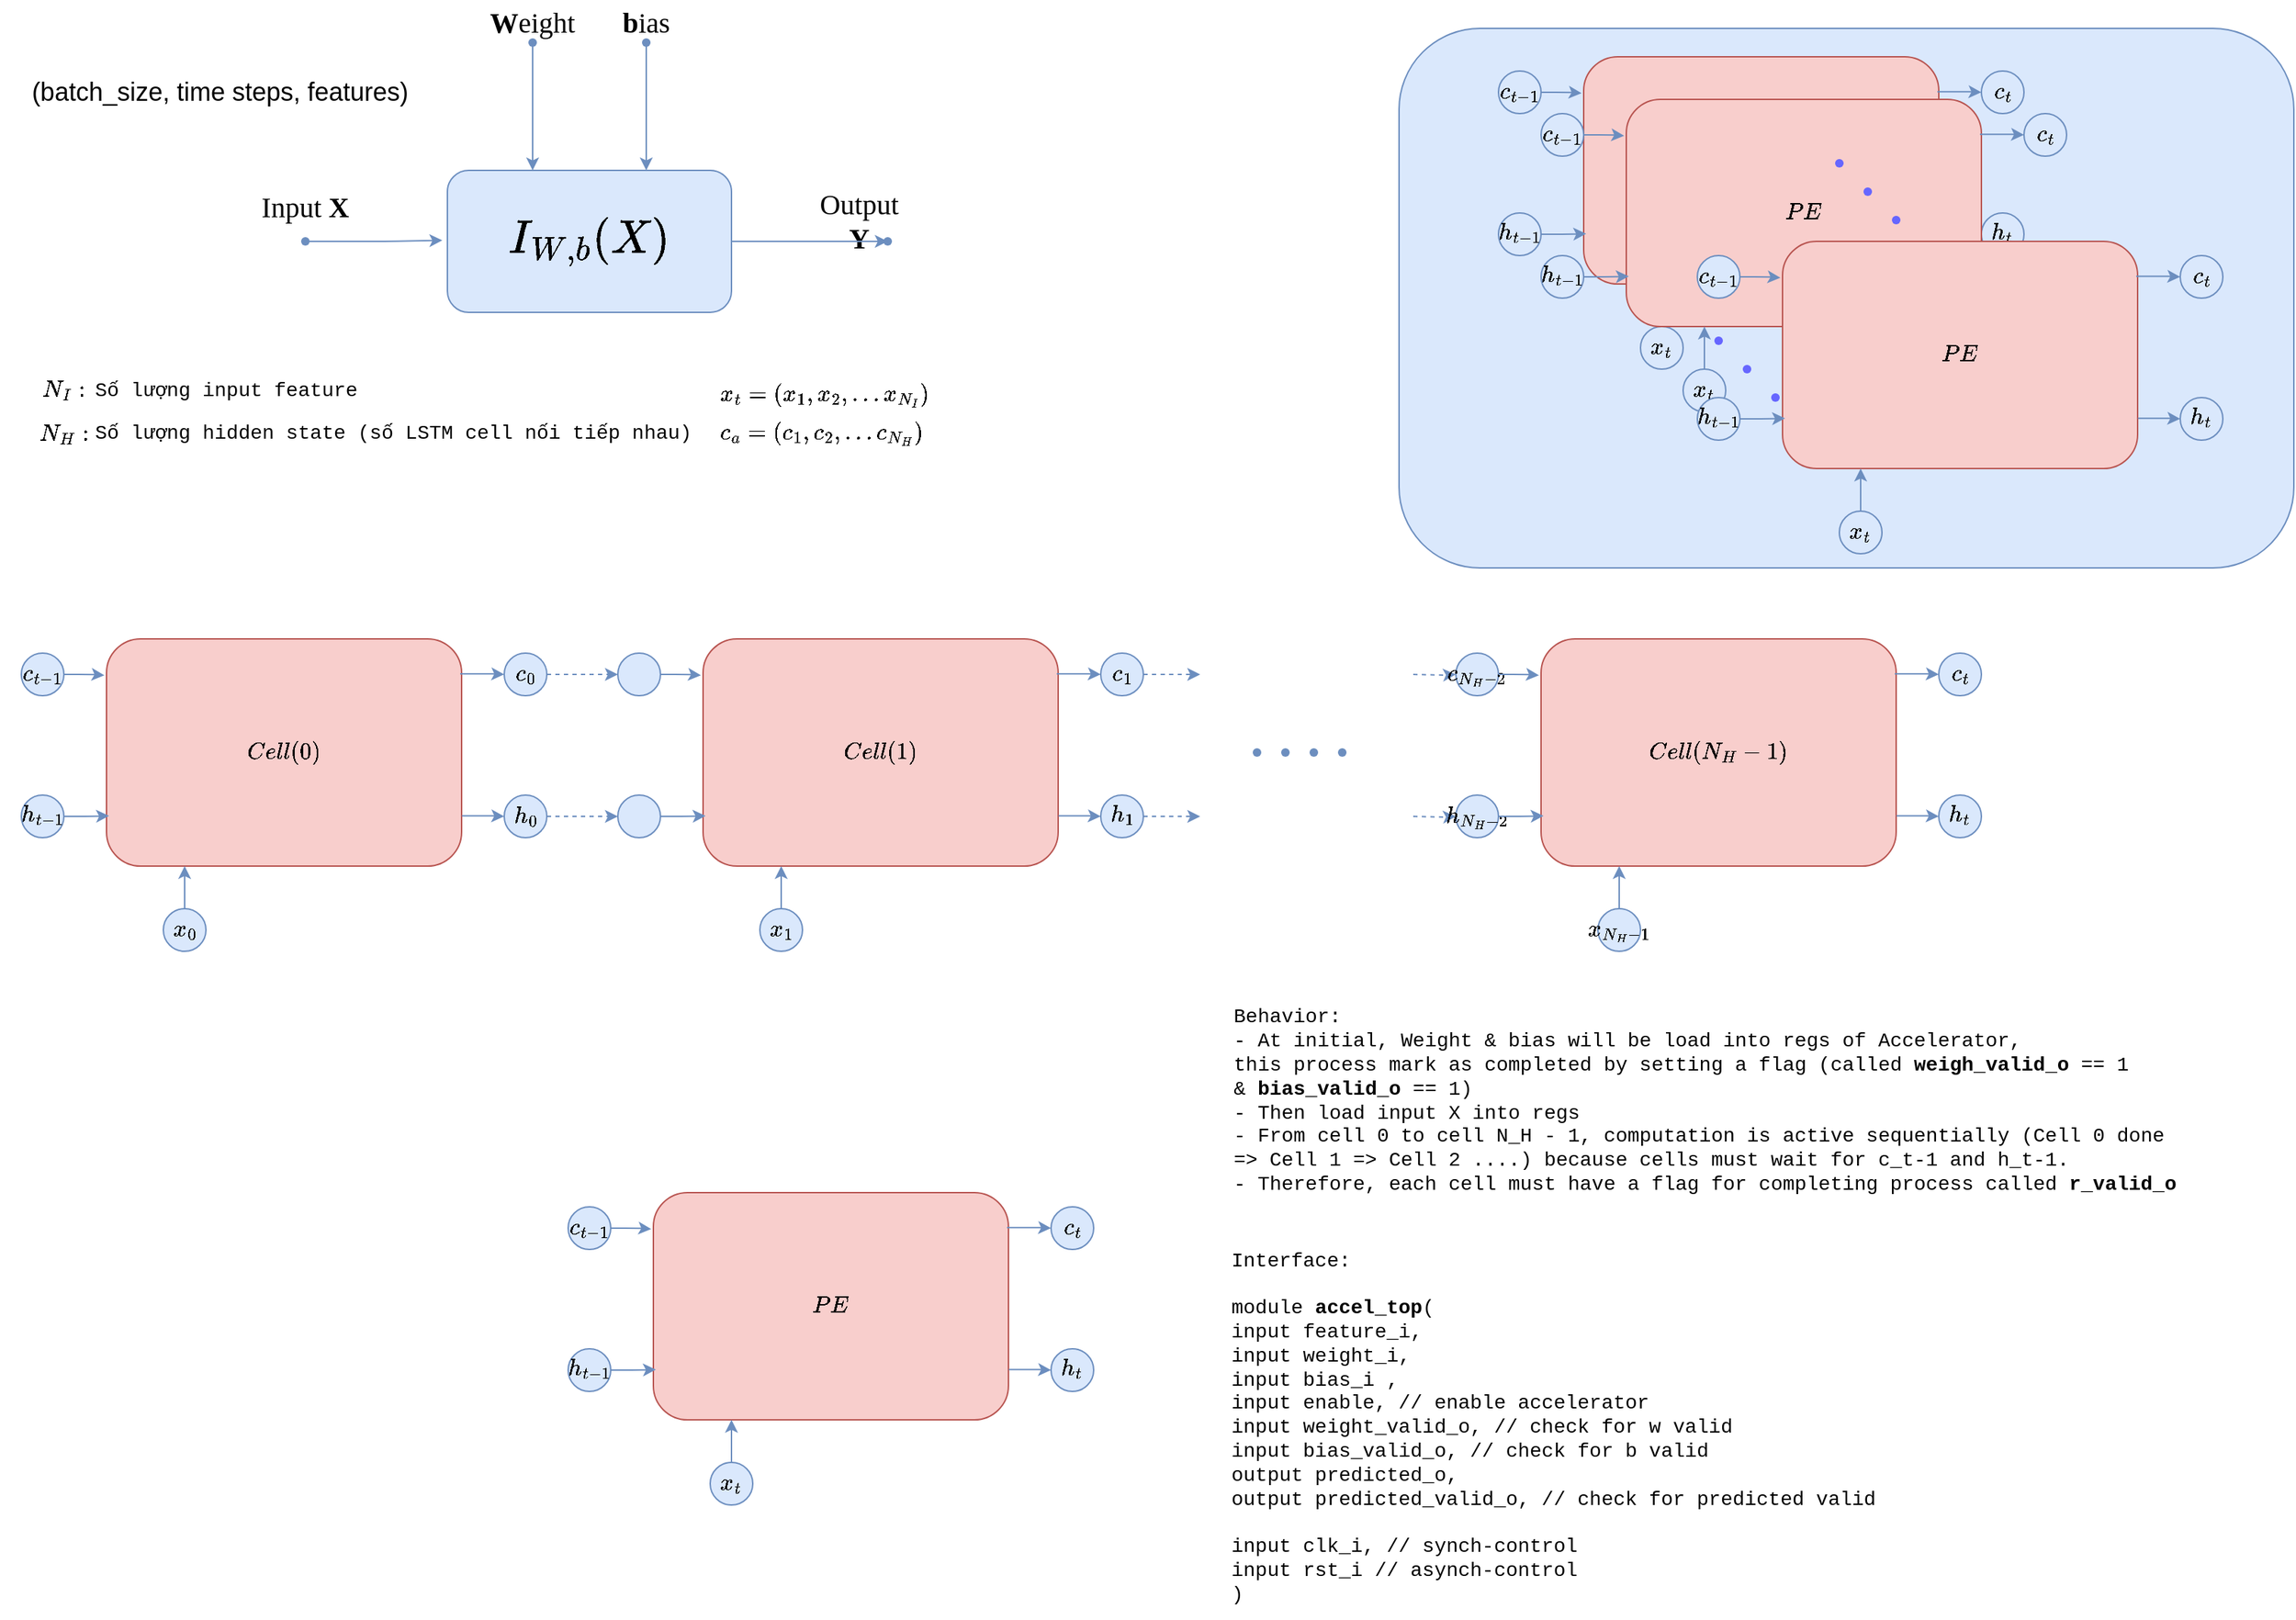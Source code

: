 <mxfile version="23.1.2" type="github" pages="3">
  <diagram name="LSTM Scheme" id="HfgT4DtBJL-C-6Ssslgw">
    <mxGraphModel dx="1123" dy="721" grid="1" gridSize="10" guides="1" tooltips="1" connect="1" arrows="1" fold="1" page="1" pageScale="1" pageWidth="850" pageHeight="1100" math="1" shadow="0">
      <root>
        <mxCell id="0" />
        <mxCell id="1" parent="0" />
        <mxCell id="TZgyRfpm8LNMWXpOPXKY-40" value="" style="shape=waypoint;sketch=0;size=6;pointerEvents=1;points=[];fillColor=default;resizable=0;rotatable=0;perimeter=centerPerimeter;snapToPoint=1;strokeColor=#6666FF;strokeWidth=1;fontFamily=Courier New;fontSize=14;" parent="1" vertex="1">
          <mxGeometry x="1285" y="470" width="20" height="20" as="geometry" />
        </mxCell>
        <mxCell id="TZgyRfpm8LNMWXpOPXKY-44" value="" style="shape=waypoint;sketch=0;size=6;pointerEvents=1;points=[];fillColor=none;resizable=0;rotatable=0;perimeter=centerPerimeter;snapToPoint=1;strokeColor=#6666FF;strokeWidth=1;fontFamily=Courier New;fontSize=14;" parent="1" vertex="1">
          <mxGeometry x="1370" y="345" width="20" height="20" as="geometry" />
        </mxCell>
        <mxCell id="HUcrMiIF10ri2F4gbjYZ-1" value="&lt;span style=&quot;font-size: 20px;&quot;&gt;Input&lt;b&gt; X&lt;/b&gt;&lt;/span&gt;" style="text;html=1;align=center;verticalAlign=middle;whiteSpace=wrap;rounded=0;fontFamily=Lucida Console;fontSize=14;" parent="1" vertex="1">
          <mxGeometry x="160" y="310" width="160" height="30" as="geometry" />
        </mxCell>
        <mxCell id="HUcrMiIF10ri2F4gbjYZ-3" value="&lt;font style=&quot;font-size: 20px;&quot;&gt;&lt;b&gt;W&lt;/b&gt;eight&lt;/font&gt;" style="text;html=1;align=center;verticalAlign=middle;whiteSpace=wrap;rounded=0;fontFamily=Lucida Console;fontSize=14;" parent="1" vertex="1">
          <mxGeometry x="370" y="180" width="60" height="30" as="geometry" />
        </mxCell>
        <mxCell id="HUcrMiIF10ri2F4gbjYZ-5" value="&lt;font style=&quot;font-size: 20px;&quot;&gt;&lt;b&gt;b&lt;/b&gt;ias&lt;/font&gt;" style="text;html=1;align=center;verticalAlign=middle;whiteSpace=wrap;rounded=0;fontFamily=Lucida Console;fontSize=14;" parent="1" vertex="1">
          <mxGeometry x="450" y="180" width="60" height="30" as="geometry" />
        </mxCell>
        <mxCell id="HUcrMiIF10ri2F4gbjYZ-7" value="&lt;span style=&quot;font-size: 20px;&quot;&gt;Output&lt;b&gt; Y&lt;/b&gt;&lt;/span&gt;" style="text;html=1;align=center;verticalAlign=middle;whiteSpace=wrap;rounded=0;fontFamily=Lucida Console;fontSize=14;" parent="1" vertex="1">
          <mxGeometry x="600" y="320" width="60" height="30" as="geometry" />
        </mxCell>
        <mxCell id="HUcrMiIF10ri2F4gbjYZ-19" value="&lt;div&gt;&lt;font style=&quot;font-size: 28px;&quot;&gt;$$I_{W, b}(X)$$&lt;/font&gt;&lt;/div&gt;" style="rounded=1;whiteSpace=wrap;html=1;strokeColor=#6c8ebf;strokeWidth=1;fontFamily=Courier New;fontSize=14;fillColor=#dae8fc;" parent="1" vertex="1">
          <mxGeometry x="340" y="300" width="200" height="100" as="geometry" />
        </mxCell>
        <mxCell id="HUcrMiIF10ri2F4gbjYZ-21" value="" style="shape=waypoint;sketch=0;size=6;pointerEvents=1;points=[];fillColor=none;resizable=0;rotatable=0;perimeter=centerPerimeter;snapToPoint=1;strokeColor=#6c8ebf;strokeWidth=1;fontFamily=Courier New;fontSize=14;" parent="1" vertex="1">
          <mxGeometry x="230" y="340" width="20" height="20" as="geometry" />
        </mxCell>
        <mxCell id="HUcrMiIF10ri2F4gbjYZ-23" style="edgeStyle=orthogonalEdgeStyle;rounded=1;orthogonalLoop=1;jettySize=auto;html=1;entryX=-0.018;entryY=0.493;entryDx=0;entryDy=0;entryPerimeter=0;strokeColor=#6c8ebf;fontFamily=Courier New;fillColor=#dae8fc;" parent="1" source="HUcrMiIF10ri2F4gbjYZ-21" target="HUcrMiIF10ri2F4gbjYZ-19" edge="1">
          <mxGeometry relative="1" as="geometry" />
        </mxCell>
        <mxCell id="HUcrMiIF10ri2F4gbjYZ-24" value="" style="shape=waypoint;sketch=0;size=6;pointerEvents=1;points=[];fillColor=none;resizable=0;rotatable=0;perimeter=centerPerimeter;snapToPoint=1;strokeColor=#6c8ebf;strokeWidth=1;fontFamily=Courier New;fontSize=14;" parent="1" vertex="1">
          <mxGeometry x="640" y="340" width="20" height="20" as="geometry" />
        </mxCell>
        <mxCell id="HUcrMiIF10ri2F4gbjYZ-25" style="edgeStyle=orthogonalEdgeStyle;rounded=1;orthogonalLoop=1;jettySize=auto;html=1;entryX=0.309;entryY=0.64;entryDx=0;entryDy=0;entryPerimeter=0;strokeColor=#6c8ebf;fontFamily=Courier New;fillColor=#dae8fc;" parent="1" source="HUcrMiIF10ri2F4gbjYZ-19" target="HUcrMiIF10ri2F4gbjYZ-24" edge="1">
          <mxGeometry relative="1" as="geometry" />
        </mxCell>
        <mxCell id="HUcrMiIF10ri2F4gbjYZ-28" value="" style="endArrow=classic;html=1;rounded=1;strokeColor=#6c8ebf;fontFamily=Courier New;fillColor=#dae8fc;" parent="1" edge="1">
          <mxGeometry width="50" height="50" relative="1" as="geometry">
            <mxPoint x="400" y="210" as="sourcePoint" />
            <mxPoint x="400" y="300" as="targetPoint" />
            <Array as="points">
              <mxPoint x="400" y="240" />
            </Array>
          </mxGeometry>
        </mxCell>
        <mxCell id="HUcrMiIF10ri2F4gbjYZ-30" value="" style="shape=waypoint;sketch=0;size=6;pointerEvents=1;points=[];fillColor=none;resizable=0;rotatable=0;perimeter=centerPerimeter;snapToPoint=1;strokeColor=#6c8ebf;strokeWidth=1;fontFamily=Courier New;fontSize=14;" parent="1" vertex="1">
          <mxGeometry x="390" y="200" width="20" height="20" as="geometry" />
        </mxCell>
        <mxCell id="HUcrMiIF10ri2F4gbjYZ-31" value="" style="endArrow=classic;html=1;rounded=1;strokeColor=#6c8ebf;fontFamily=Courier New;fillColor=#dae8fc;" parent="1" edge="1">
          <mxGeometry width="50" height="50" relative="1" as="geometry">
            <mxPoint x="480" y="210" as="sourcePoint" />
            <mxPoint x="480" y="300" as="targetPoint" />
            <Array as="points">
              <mxPoint x="480" y="240" />
            </Array>
          </mxGeometry>
        </mxCell>
        <mxCell id="HUcrMiIF10ri2F4gbjYZ-32" value="" style="shape=waypoint;sketch=0;size=6;pointerEvents=1;points=[];fillColor=none;resizable=0;rotatable=0;perimeter=centerPerimeter;snapToPoint=1;strokeColor=#6c8ebf;strokeWidth=1;fontFamily=Courier New;fontSize=14;" parent="1" vertex="1">
          <mxGeometry x="470" y="200" width="20" height="20" as="geometry" />
        </mxCell>
        <mxCell id="HUcrMiIF10ri2F4gbjYZ-36" value="$$x_t = (x_1, x_2, ... x_{N_I})$$&lt;br&gt;&amp;nbsp;" style="text;html=1;align=left;verticalAlign=middle;resizable=0;points=[];autosize=1;strokeColor=none;fillColor=none;fontFamily=Courier New;fontSize=14;" parent="1" vertex="1">
          <mxGeometry x="530" y="450" width="300" height="50" as="geometry" />
        </mxCell>
        <mxCell id="HUcrMiIF10ri2F4gbjYZ-38" value="$$N_I:$$" style="text;html=1;align=center;verticalAlign=middle;whiteSpace=wrap;rounded=0;fontFamily=Courier New;fontSize=14;" parent="1" vertex="1">
          <mxGeometry x="40" y="440" width="60" height="30" as="geometry" />
        </mxCell>
        <mxCell id="HUcrMiIF10ri2F4gbjYZ-39" value="$$N_H:$$&amp;nbsp;" style="text;html=1;align=center;verticalAlign=middle;whiteSpace=wrap;rounded=0;fontFamily=Courier New;fontSize=14;" parent="1" vertex="1">
          <mxGeometry x="40" y="480" width="60" height="30" as="geometry" />
        </mxCell>
        <mxCell id="HUcrMiIF10ri2F4gbjYZ-40" value="Số lượng input feature" style="text;html=1;align=left;verticalAlign=middle;whiteSpace=wrap;rounded=0;fontFamily=Courier New;fontSize=14;" parent="1" vertex="1">
          <mxGeometry x="90" y="440" width="280" height="30" as="geometry" />
        </mxCell>
        <mxCell id="HUcrMiIF10ri2F4gbjYZ-41" value="Số lượng hidden state (số LSTM cell nối tiếp nhau)" style="text;html=1;align=left;verticalAlign=middle;resizable=0;points=[];autosize=1;strokeColor=none;fillColor=none;fontFamily=Courier New;fontSize=14;" parent="1" vertex="1">
          <mxGeometry x="90" y="470" width="440" height="30" as="geometry" />
        </mxCell>
        <mxCell id="HUcrMiIF10ri2F4gbjYZ-43" value="$$c_a = (c_1, c_2, ...c_{N_H})$$" style="text;html=1;align=left;verticalAlign=middle;resizable=0;points=[];autosize=1;strokeColor=none;fillColor=none;fontFamily=Courier New;fontSize=14;" parent="1" vertex="1">
          <mxGeometry x="530" y="470" width="290" height="30" as="geometry" />
        </mxCell>
        <mxCell id="HUcrMiIF10ri2F4gbjYZ-45" value="$$Cell(0)$$" style="rounded=1;whiteSpace=wrap;html=1;strokeColor=#b85450;strokeWidth=1;fontFamily=Courier New;fontSize=14;fillColor=#f8cecc;" parent="1" vertex="1">
          <mxGeometry x="100" y="630" width="250" height="160" as="geometry" />
        </mxCell>
        <mxCell id="HUcrMiIF10ri2F4gbjYZ-46" value="$$c_{t-1}$$" style="ellipse;whiteSpace=wrap;html=1;strokeColor=#6c8ebf;strokeWidth=1;fontFamily=Courier New;fontSize=14;fillColor=#dae8fc;" parent="1" vertex="1">
          <mxGeometry x="40" y="640" width="30" height="30" as="geometry" />
        </mxCell>
        <mxCell id="HUcrMiIF10ri2F4gbjYZ-47" value="$$h_{t-1}$$" style="ellipse;whiteSpace=wrap;html=1;strokeColor=#6c8ebf;strokeWidth=1;fontFamily=Courier New;fontSize=14;fillColor=#dae8fc;" parent="1" vertex="1">
          <mxGeometry x="40" y="740" width="30" height="30" as="geometry" />
        </mxCell>
        <mxCell id="HUcrMiIF10ri2F4gbjYZ-89" style="edgeStyle=orthogonalEdgeStyle;rounded=1;orthogonalLoop=1;jettySize=auto;html=1;entryX=0;entryY=0.5;entryDx=0;entryDy=0;strokeColor=#6c8ebf;fontFamily=Courier New;fillColor=#dae8fc;dashed=1;" parent="1" source="HUcrMiIF10ri2F4gbjYZ-48" target="HUcrMiIF10ri2F4gbjYZ-67" edge="1">
          <mxGeometry relative="1" as="geometry" />
        </mxCell>
        <mxCell id="HUcrMiIF10ri2F4gbjYZ-48" value="$$h_0$$" style="ellipse;whiteSpace=wrap;html=1;strokeColor=#6c8ebf;strokeWidth=1;fontFamily=Courier New;fontSize=14;fillColor=#dae8fc;" parent="1" vertex="1">
          <mxGeometry x="380" y="740" width="30" height="30" as="geometry" />
        </mxCell>
        <mxCell id="HUcrMiIF10ri2F4gbjYZ-88" style="edgeStyle=orthogonalEdgeStyle;rounded=1;orthogonalLoop=1;jettySize=auto;html=1;entryX=0;entryY=0.5;entryDx=0;entryDy=0;strokeColor=#6c8ebf;fontFamily=Courier New;fillColor=#dae8fc;dashed=1;" parent="1" source="HUcrMiIF10ri2F4gbjYZ-49" target="HUcrMiIF10ri2F4gbjYZ-66" edge="1">
          <mxGeometry relative="1" as="geometry" />
        </mxCell>
        <mxCell id="HUcrMiIF10ri2F4gbjYZ-49" value="$$c_0$$" style="ellipse;whiteSpace=wrap;html=1;strokeColor=#6c8ebf;strokeWidth=1;fontFamily=Courier New;fontSize=14;fillColor=#dae8fc;" parent="1" vertex="1">
          <mxGeometry x="380" y="640" width="30" height="30" as="geometry" />
        </mxCell>
        <mxCell id="HUcrMiIF10ri2F4gbjYZ-50" value="$$x_0$$" style="ellipse;whiteSpace=wrap;html=1;strokeColor=#6c8ebf;strokeWidth=1;fontFamily=Courier New;fontSize=14;fillColor=#dae8fc;" parent="1" vertex="1">
          <mxGeometry x="140" y="820" width="30" height="30" as="geometry" />
        </mxCell>
        <mxCell id="HUcrMiIF10ri2F4gbjYZ-54" style="edgeStyle=orthogonalEdgeStyle;rounded=1;orthogonalLoop=1;jettySize=auto;html=1;entryX=0.007;entryY=0.779;entryDx=0;entryDy=0;entryPerimeter=0;strokeColor=#6c8ebf;fontFamily=Courier New;fillColor=#dae8fc;" parent="1" source="HUcrMiIF10ri2F4gbjYZ-47" target="HUcrMiIF10ri2F4gbjYZ-45" edge="1">
          <mxGeometry relative="1" as="geometry" />
        </mxCell>
        <mxCell id="HUcrMiIF10ri2F4gbjYZ-55" style="edgeStyle=orthogonalEdgeStyle;rounded=1;orthogonalLoop=1;jettySize=auto;html=1;entryX=-0.006;entryY=0.16;entryDx=0;entryDy=0;entryPerimeter=0;strokeColor=#6c8ebf;fontFamily=Courier New;fillColor=#dae8fc;" parent="1" source="HUcrMiIF10ri2F4gbjYZ-46" target="HUcrMiIF10ri2F4gbjYZ-45" edge="1">
          <mxGeometry relative="1" as="geometry" />
        </mxCell>
        <mxCell id="HUcrMiIF10ri2F4gbjYZ-56" style="edgeStyle=orthogonalEdgeStyle;rounded=1;orthogonalLoop=1;jettySize=auto;html=1;entryX=0.22;entryY=1;entryDx=0;entryDy=0;entryPerimeter=0;strokeColor=#6c8ebf;fontFamily=Courier New;fillColor=#dae8fc;" parent="1" source="HUcrMiIF10ri2F4gbjYZ-50" target="HUcrMiIF10ri2F4gbjYZ-45" edge="1">
          <mxGeometry relative="1" as="geometry" />
        </mxCell>
        <mxCell id="HUcrMiIF10ri2F4gbjYZ-59" style="edgeStyle=orthogonalEdgeStyle;rounded=1;orthogonalLoop=1;jettySize=auto;html=1;strokeColor=#6c8ebf;fontFamily=Courier New;fillColor=#dae8fc;exitX=1.001;exitY=0.779;exitDx=0;exitDy=0;exitPerimeter=0;" parent="1" source="HUcrMiIF10ri2F4gbjYZ-45" target="HUcrMiIF10ri2F4gbjYZ-48" edge="1">
          <mxGeometry relative="1" as="geometry" />
        </mxCell>
        <mxCell id="HUcrMiIF10ri2F4gbjYZ-60" style="edgeStyle=orthogonalEdgeStyle;rounded=1;orthogonalLoop=1;jettySize=auto;html=1;strokeColor=#6c8ebf;fontFamily=Courier New;fillColor=#dae8fc;exitX=0.996;exitY=0.154;exitDx=0;exitDy=0;exitPerimeter=0;" parent="1" source="HUcrMiIF10ri2F4gbjYZ-45" target="HUcrMiIF10ri2F4gbjYZ-49" edge="1">
          <mxGeometry relative="1" as="geometry" />
        </mxCell>
        <mxCell id="HUcrMiIF10ri2F4gbjYZ-61" value="" style="shape=waypoint;sketch=0;size=6;pointerEvents=1;points=[];fillColor=none;resizable=0;rotatable=0;perimeter=centerPerimeter;snapToPoint=1;strokeColor=#6c8ebf;strokeWidth=1;fontFamily=Courier New;fontSize=14;" parent="1" vertex="1">
          <mxGeometry x="900" y="700" width="20" height="20" as="geometry" />
        </mxCell>
        <mxCell id="HUcrMiIF10ri2F4gbjYZ-63" value="" style="shape=waypoint;sketch=0;size=6;pointerEvents=1;points=[];fillColor=none;resizable=0;rotatable=0;perimeter=centerPerimeter;snapToPoint=1;strokeColor=#6c8ebf;strokeWidth=1;fontFamily=Courier New;fontSize=14;" parent="1" vertex="1">
          <mxGeometry x="920" y="700" width="20" height="20" as="geometry" />
        </mxCell>
        <mxCell id="HUcrMiIF10ri2F4gbjYZ-64" value="" style="shape=waypoint;sketch=0;size=6;pointerEvents=1;points=[];fillColor=none;resizable=0;rotatable=0;perimeter=centerPerimeter;snapToPoint=1;strokeColor=#6c8ebf;strokeWidth=1;fontFamily=Courier New;fontSize=14;" parent="1" vertex="1">
          <mxGeometry x="940" y="700" width="20" height="20" as="geometry" />
        </mxCell>
        <mxCell id="HUcrMiIF10ri2F4gbjYZ-65" value="$$Cell(1)$$" style="rounded=1;whiteSpace=wrap;html=1;strokeColor=#b85450;strokeWidth=1;fontFamily=Courier New;fontSize=14;fillColor=#f8cecc;" parent="1" vertex="1">
          <mxGeometry x="520" y="630" width="250" height="160" as="geometry" />
        </mxCell>
        <mxCell id="HUcrMiIF10ri2F4gbjYZ-66" value="" style="ellipse;whiteSpace=wrap;html=1;strokeColor=#6c8ebf;strokeWidth=1;fontFamily=Courier New;fontSize=14;fillColor=#dae8fc;" parent="1" vertex="1">
          <mxGeometry x="460" y="640" width="30" height="30" as="geometry" />
        </mxCell>
        <mxCell id="HUcrMiIF10ri2F4gbjYZ-67" value="" style="ellipse;whiteSpace=wrap;html=1;strokeColor=#6c8ebf;strokeWidth=1;fontFamily=Courier New;fontSize=14;fillColor=#dae8fc;" parent="1" vertex="1">
          <mxGeometry x="460" y="740" width="30" height="30" as="geometry" />
        </mxCell>
        <mxCell id="HUcrMiIF10ri2F4gbjYZ-103" style="edgeStyle=orthogonalEdgeStyle;rounded=1;orthogonalLoop=1;jettySize=auto;html=1;strokeColor=#6c8ebf;fontFamily=Courier New;fillColor=#dae8fc;dashed=1;" parent="1" source="HUcrMiIF10ri2F4gbjYZ-68" edge="1">
          <mxGeometry relative="1" as="geometry">
            <mxPoint x="870.0" y="755" as="targetPoint" />
          </mxGeometry>
        </mxCell>
        <mxCell id="HUcrMiIF10ri2F4gbjYZ-68" value="$$h_1$$" style="ellipse;whiteSpace=wrap;html=1;strokeColor=#6c8ebf;strokeWidth=1;fontFamily=Courier New;fontSize=14;fillColor=#dae8fc;" parent="1" vertex="1">
          <mxGeometry x="800" y="740" width="30" height="30" as="geometry" />
        </mxCell>
        <mxCell id="HUcrMiIF10ri2F4gbjYZ-102" style="edgeStyle=orthogonalEdgeStyle;rounded=1;orthogonalLoop=1;jettySize=auto;html=1;strokeColor=#6c8ebf;fontFamily=Courier New;fillColor=#dae8fc;dashed=1;" parent="1" source="HUcrMiIF10ri2F4gbjYZ-69" edge="1">
          <mxGeometry relative="1" as="geometry">
            <mxPoint x="870.0" y="655" as="targetPoint" />
          </mxGeometry>
        </mxCell>
        <mxCell id="HUcrMiIF10ri2F4gbjYZ-69" value="$$c_1$$" style="ellipse;whiteSpace=wrap;html=1;strokeColor=#6c8ebf;strokeWidth=1;fontFamily=Courier New;fontSize=14;fillColor=#dae8fc;" parent="1" vertex="1">
          <mxGeometry x="800" y="640" width="30" height="30" as="geometry" />
        </mxCell>
        <mxCell id="HUcrMiIF10ri2F4gbjYZ-70" value="$$x_1$$" style="ellipse;whiteSpace=wrap;html=1;strokeColor=#6c8ebf;strokeWidth=1;fontFamily=Courier New;fontSize=14;fillColor=#dae8fc;" parent="1" vertex="1">
          <mxGeometry x="560" y="820" width="30" height="30" as="geometry" />
        </mxCell>
        <mxCell id="HUcrMiIF10ri2F4gbjYZ-71" style="edgeStyle=orthogonalEdgeStyle;rounded=1;orthogonalLoop=1;jettySize=auto;html=1;entryX=0.007;entryY=0.779;entryDx=0;entryDy=0;entryPerimeter=0;strokeColor=#6c8ebf;fontFamily=Courier New;fillColor=#dae8fc;" parent="1" source="HUcrMiIF10ri2F4gbjYZ-67" target="HUcrMiIF10ri2F4gbjYZ-65" edge="1">
          <mxGeometry relative="1" as="geometry" />
        </mxCell>
        <mxCell id="HUcrMiIF10ri2F4gbjYZ-72" style="edgeStyle=orthogonalEdgeStyle;rounded=1;orthogonalLoop=1;jettySize=auto;html=1;entryX=-0.006;entryY=0.16;entryDx=0;entryDy=0;entryPerimeter=0;strokeColor=#6c8ebf;fontFamily=Courier New;fillColor=#dae8fc;" parent="1" source="HUcrMiIF10ri2F4gbjYZ-66" target="HUcrMiIF10ri2F4gbjYZ-65" edge="1">
          <mxGeometry relative="1" as="geometry" />
        </mxCell>
        <mxCell id="HUcrMiIF10ri2F4gbjYZ-73" style="edgeStyle=orthogonalEdgeStyle;rounded=1;orthogonalLoop=1;jettySize=auto;html=1;entryX=0.22;entryY=1;entryDx=0;entryDy=0;entryPerimeter=0;strokeColor=#6c8ebf;fontFamily=Courier New;fillColor=#dae8fc;" parent="1" source="HUcrMiIF10ri2F4gbjYZ-70" target="HUcrMiIF10ri2F4gbjYZ-65" edge="1">
          <mxGeometry relative="1" as="geometry" />
        </mxCell>
        <mxCell id="HUcrMiIF10ri2F4gbjYZ-74" style="edgeStyle=orthogonalEdgeStyle;rounded=1;orthogonalLoop=1;jettySize=auto;html=1;strokeColor=#6c8ebf;fontFamily=Courier New;fillColor=#dae8fc;exitX=1.001;exitY=0.779;exitDx=0;exitDy=0;exitPerimeter=0;" parent="1" source="HUcrMiIF10ri2F4gbjYZ-65" target="HUcrMiIF10ri2F4gbjYZ-68" edge="1">
          <mxGeometry relative="1" as="geometry" />
        </mxCell>
        <mxCell id="HUcrMiIF10ri2F4gbjYZ-75" style="edgeStyle=orthogonalEdgeStyle;rounded=1;orthogonalLoop=1;jettySize=auto;html=1;strokeColor=#6c8ebf;fontFamily=Courier New;fillColor=#dae8fc;exitX=0.996;exitY=0.154;exitDx=0;exitDy=0;exitPerimeter=0;" parent="1" source="HUcrMiIF10ri2F4gbjYZ-65" target="HUcrMiIF10ri2F4gbjYZ-69" edge="1">
          <mxGeometry relative="1" as="geometry" />
        </mxCell>
        <mxCell id="HUcrMiIF10ri2F4gbjYZ-77" value="$$Cell(N_H - 1)$$" style="rounded=1;whiteSpace=wrap;html=1;strokeColor=#b85450;strokeWidth=1;fontFamily=Courier New;fontSize=14;fillColor=#f8cecc;" parent="1" vertex="1">
          <mxGeometry x="1110" y="630" width="250" height="160" as="geometry" />
        </mxCell>
        <mxCell id="HUcrMiIF10ri2F4gbjYZ-104" style="edgeStyle=orthogonalEdgeStyle;rounded=1;orthogonalLoop=1;jettySize=auto;html=1;strokeColor=#6c8ebf;fontFamily=Courier New;fillColor=#dae8fc;dashed=1;" parent="1" target="HUcrMiIF10ri2F4gbjYZ-78" edge="1">
          <mxGeometry relative="1" as="geometry">
            <mxPoint x="1020.0" y="655" as="sourcePoint" />
          </mxGeometry>
        </mxCell>
        <mxCell id="HUcrMiIF10ri2F4gbjYZ-78" value="$$c_{N_H-2}$$" style="ellipse;whiteSpace=wrap;html=1;strokeColor=#6c8ebf;strokeWidth=1;fontFamily=Courier New;fontSize=14;fillColor=#dae8fc;" parent="1" vertex="1">
          <mxGeometry x="1050" y="640" width="30" height="30" as="geometry" />
        </mxCell>
        <mxCell id="HUcrMiIF10ri2F4gbjYZ-105" style="edgeStyle=orthogonalEdgeStyle;rounded=1;orthogonalLoop=1;jettySize=auto;html=1;strokeColor=#6c8ebf;fontFamily=Courier New;fillColor=#dae8fc;dashed=1;" parent="1" target="HUcrMiIF10ri2F4gbjYZ-79" edge="1">
          <mxGeometry relative="1" as="geometry">
            <mxPoint x="1020.0" y="755" as="sourcePoint" />
          </mxGeometry>
        </mxCell>
        <mxCell id="HUcrMiIF10ri2F4gbjYZ-79" value="$$h_{N_H-2}$$" style="ellipse;whiteSpace=wrap;html=1;strokeColor=#6c8ebf;strokeWidth=1;fontFamily=Courier New;fontSize=14;fillColor=#dae8fc;" parent="1" vertex="1">
          <mxGeometry x="1050" y="740" width="30" height="30" as="geometry" />
        </mxCell>
        <mxCell id="HUcrMiIF10ri2F4gbjYZ-80" value="$$h_t$$" style="ellipse;whiteSpace=wrap;html=1;strokeColor=#6c8ebf;strokeWidth=1;fontFamily=Courier New;fontSize=14;fillColor=#dae8fc;" parent="1" vertex="1">
          <mxGeometry x="1390" y="740" width="30" height="30" as="geometry" />
        </mxCell>
        <mxCell id="HUcrMiIF10ri2F4gbjYZ-81" value="$$c_t$$" style="ellipse;whiteSpace=wrap;html=1;strokeColor=#6c8ebf;strokeWidth=1;fontFamily=Courier New;fontSize=14;fillColor=#dae8fc;" parent="1" vertex="1">
          <mxGeometry x="1390" y="640" width="30" height="30" as="geometry" />
        </mxCell>
        <mxCell id="HUcrMiIF10ri2F4gbjYZ-82" value="$$x_{N_H-1}$$" style="ellipse;whiteSpace=wrap;html=1;strokeColor=#6c8ebf;strokeWidth=1;fontFamily=Courier New;fontSize=14;fillColor=#dae8fc;" parent="1" vertex="1">
          <mxGeometry x="1150" y="820" width="30" height="30" as="geometry" />
        </mxCell>
        <mxCell id="HUcrMiIF10ri2F4gbjYZ-83" style="edgeStyle=orthogonalEdgeStyle;rounded=1;orthogonalLoop=1;jettySize=auto;html=1;entryX=0.007;entryY=0.779;entryDx=0;entryDy=0;entryPerimeter=0;strokeColor=#6c8ebf;fontFamily=Courier New;fillColor=#dae8fc;" parent="1" source="HUcrMiIF10ri2F4gbjYZ-79" target="HUcrMiIF10ri2F4gbjYZ-77" edge="1">
          <mxGeometry relative="1" as="geometry" />
        </mxCell>
        <mxCell id="HUcrMiIF10ri2F4gbjYZ-84" style="edgeStyle=orthogonalEdgeStyle;rounded=1;orthogonalLoop=1;jettySize=auto;html=1;entryX=-0.006;entryY=0.16;entryDx=0;entryDy=0;entryPerimeter=0;strokeColor=#6c8ebf;fontFamily=Courier New;fillColor=#dae8fc;" parent="1" source="HUcrMiIF10ri2F4gbjYZ-78" target="HUcrMiIF10ri2F4gbjYZ-77" edge="1">
          <mxGeometry relative="1" as="geometry" />
        </mxCell>
        <mxCell id="HUcrMiIF10ri2F4gbjYZ-85" style="edgeStyle=orthogonalEdgeStyle;rounded=1;orthogonalLoop=1;jettySize=auto;html=1;entryX=0.22;entryY=1;entryDx=0;entryDy=0;entryPerimeter=0;strokeColor=#6c8ebf;fontFamily=Courier New;fillColor=#dae8fc;" parent="1" source="HUcrMiIF10ri2F4gbjYZ-82" target="HUcrMiIF10ri2F4gbjYZ-77" edge="1">
          <mxGeometry relative="1" as="geometry" />
        </mxCell>
        <mxCell id="HUcrMiIF10ri2F4gbjYZ-86" style="edgeStyle=orthogonalEdgeStyle;rounded=1;orthogonalLoop=1;jettySize=auto;html=1;strokeColor=#6c8ebf;fontFamily=Courier New;fillColor=#dae8fc;exitX=1.001;exitY=0.779;exitDx=0;exitDy=0;exitPerimeter=0;" parent="1" source="HUcrMiIF10ri2F4gbjYZ-77" target="HUcrMiIF10ri2F4gbjYZ-80" edge="1">
          <mxGeometry relative="1" as="geometry" />
        </mxCell>
        <mxCell id="HUcrMiIF10ri2F4gbjYZ-87" style="edgeStyle=orthogonalEdgeStyle;rounded=1;orthogonalLoop=1;jettySize=auto;html=1;strokeColor=#6c8ebf;fontFamily=Courier New;fillColor=#dae8fc;exitX=0.996;exitY=0.154;exitDx=0;exitDy=0;exitPerimeter=0;" parent="1" source="HUcrMiIF10ri2F4gbjYZ-77" target="HUcrMiIF10ri2F4gbjYZ-81" edge="1">
          <mxGeometry relative="1" as="geometry" />
        </mxCell>
        <mxCell id="HUcrMiIF10ri2F4gbjYZ-101" value="" style="shape=waypoint;sketch=0;size=6;pointerEvents=1;points=[];fillColor=none;resizable=0;rotatable=0;perimeter=centerPerimeter;snapToPoint=1;strokeColor=#6c8ebf;strokeWidth=1;fontFamily=Courier New;fontSize=14;" parent="1" vertex="1">
          <mxGeometry x="960" y="700" width="20" height="20" as="geometry" />
        </mxCell>
        <mxCell id="HUcrMiIF10ri2F4gbjYZ-110" value="$$PE$$" style="rounded=1;whiteSpace=wrap;html=1;strokeColor=#b85450;strokeWidth=1;fontFamily=Courier New;fontSize=14;fillColor=#f8cecc;" parent="1" vertex="1">
          <mxGeometry x="485" y="1020" width="250" height="160" as="geometry" />
        </mxCell>
        <mxCell id="HUcrMiIF10ri2F4gbjYZ-111" value="$$c_{t-1}$$" style="ellipse;whiteSpace=wrap;html=1;strokeColor=#6c8ebf;strokeWidth=1;fontFamily=Courier New;fontSize=14;fillColor=#dae8fc;" parent="1" vertex="1">
          <mxGeometry x="425" y="1030" width="30" height="30" as="geometry" />
        </mxCell>
        <mxCell id="HUcrMiIF10ri2F4gbjYZ-112" value="$$h_{t-1}$$" style="ellipse;whiteSpace=wrap;html=1;strokeColor=#6c8ebf;strokeWidth=1;fontFamily=Courier New;fontSize=14;fillColor=#dae8fc;" parent="1" vertex="1">
          <mxGeometry x="425" y="1130" width="30" height="30" as="geometry" />
        </mxCell>
        <mxCell id="HUcrMiIF10ri2F4gbjYZ-113" value="$$h_t$$" style="ellipse;whiteSpace=wrap;html=1;strokeColor=#6c8ebf;strokeWidth=1;fontFamily=Courier New;fontSize=14;fillColor=#dae8fc;" parent="1" vertex="1">
          <mxGeometry x="765" y="1130" width="30" height="30" as="geometry" />
        </mxCell>
        <mxCell id="HUcrMiIF10ri2F4gbjYZ-114" value="$$c_t$$" style="ellipse;whiteSpace=wrap;html=1;strokeColor=#6c8ebf;strokeWidth=1;fontFamily=Courier New;fontSize=14;fillColor=#dae8fc;" parent="1" vertex="1">
          <mxGeometry x="765" y="1030" width="30" height="30" as="geometry" />
        </mxCell>
        <mxCell id="HUcrMiIF10ri2F4gbjYZ-115" value="$$x_t$$" style="ellipse;whiteSpace=wrap;html=1;strokeColor=#6c8ebf;strokeWidth=1;fontFamily=Courier New;fontSize=14;fillColor=#dae8fc;" parent="1" vertex="1">
          <mxGeometry x="525" y="1210" width="30" height="30" as="geometry" />
        </mxCell>
        <mxCell id="HUcrMiIF10ri2F4gbjYZ-116" style="edgeStyle=orthogonalEdgeStyle;rounded=1;orthogonalLoop=1;jettySize=auto;html=1;entryX=0.007;entryY=0.779;entryDx=0;entryDy=0;entryPerimeter=0;strokeColor=#6c8ebf;fontFamily=Courier New;fillColor=#dae8fc;" parent="1" source="HUcrMiIF10ri2F4gbjYZ-112" target="HUcrMiIF10ri2F4gbjYZ-110" edge="1">
          <mxGeometry relative="1" as="geometry" />
        </mxCell>
        <mxCell id="HUcrMiIF10ri2F4gbjYZ-117" style="edgeStyle=orthogonalEdgeStyle;rounded=1;orthogonalLoop=1;jettySize=auto;html=1;entryX=-0.006;entryY=0.16;entryDx=0;entryDy=0;entryPerimeter=0;strokeColor=#6c8ebf;fontFamily=Courier New;fillColor=#dae8fc;" parent="1" source="HUcrMiIF10ri2F4gbjYZ-111" target="HUcrMiIF10ri2F4gbjYZ-110" edge="1">
          <mxGeometry relative="1" as="geometry" />
        </mxCell>
        <mxCell id="HUcrMiIF10ri2F4gbjYZ-118" style="edgeStyle=orthogonalEdgeStyle;rounded=1;orthogonalLoop=1;jettySize=auto;html=1;entryX=0.22;entryY=1;entryDx=0;entryDy=0;entryPerimeter=0;strokeColor=#6c8ebf;fontFamily=Courier New;fillColor=#dae8fc;" parent="1" source="HUcrMiIF10ri2F4gbjYZ-115" target="HUcrMiIF10ri2F4gbjYZ-110" edge="1">
          <mxGeometry relative="1" as="geometry" />
        </mxCell>
        <mxCell id="HUcrMiIF10ri2F4gbjYZ-119" style="edgeStyle=orthogonalEdgeStyle;rounded=1;orthogonalLoop=1;jettySize=auto;html=1;strokeColor=#6c8ebf;fontFamily=Courier New;fillColor=#dae8fc;exitX=1.001;exitY=0.779;exitDx=0;exitDy=0;exitPerimeter=0;" parent="1" source="HUcrMiIF10ri2F4gbjYZ-110" target="HUcrMiIF10ri2F4gbjYZ-113" edge="1">
          <mxGeometry relative="1" as="geometry" />
        </mxCell>
        <mxCell id="HUcrMiIF10ri2F4gbjYZ-120" style="edgeStyle=orthogonalEdgeStyle;rounded=1;orthogonalLoop=1;jettySize=auto;html=1;strokeColor=#6c8ebf;fontFamily=Courier New;fillColor=#dae8fc;exitX=0.996;exitY=0.154;exitDx=0;exitDy=0;exitPerimeter=0;" parent="1" source="HUcrMiIF10ri2F4gbjYZ-110" target="HUcrMiIF10ri2F4gbjYZ-114" edge="1">
          <mxGeometry relative="1" as="geometry" />
        </mxCell>
        <mxCell id="TZgyRfpm8LNMWXpOPXKY-2" value="" style="rounded=1;whiteSpace=wrap;html=1;strokeColor=#6c8ebf;strokeWidth=1;fontFamily=Courier New;fontSize=14;fillColor=#dae8fc;" parent="1" vertex="1">
          <mxGeometry x="1010" y="200" width="630" height="380" as="geometry" />
        </mxCell>
        <mxCell id="TZgyRfpm8LNMWXpOPXKY-3" value="$$Cell(x)$$" style="rounded=1;whiteSpace=wrap;html=1;strokeColor=#b85450;strokeWidth=1;fontFamily=Courier New;fontSize=14;fillColor=#f8cecc;" parent="1" vertex="1">
          <mxGeometry x="1140" y="220" width="250" height="160" as="geometry" />
        </mxCell>
        <mxCell id="TZgyRfpm8LNMWXpOPXKY-4" value="$$c_{t-1}$$" style="ellipse;whiteSpace=wrap;html=1;strokeColor=#6c8ebf;strokeWidth=1;fontFamily=Courier New;fontSize=14;fillColor=#dae8fc;" parent="1" vertex="1">
          <mxGeometry x="1080" y="230" width="30" height="30" as="geometry" />
        </mxCell>
        <mxCell id="TZgyRfpm8LNMWXpOPXKY-5" value="$$h_{t-1}$$" style="ellipse;whiteSpace=wrap;html=1;strokeColor=#6c8ebf;strokeWidth=1;fontFamily=Courier New;fontSize=14;fillColor=#dae8fc;" parent="1" vertex="1">
          <mxGeometry x="1080" y="330" width="30" height="30" as="geometry" />
        </mxCell>
        <mxCell id="TZgyRfpm8LNMWXpOPXKY-6" value="$$h_t$$" style="ellipse;whiteSpace=wrap;html=1;strokeColor=#6c8ebf;strokeWidth=1;fontFamily=Courier New;fontSize=14;fillColor=#dae8fc;" parent="1" vertex="1">
          <mxGeometry x="1420" y="330" width="30" height="30" as="geometry" />
        </mxCell>
        <mxCell id="TZgyRfpm8LNMWXpOPXKY-7" value="$$c_t$$" style="ellipse;whiteSpace=wrap;html=1;strokeColor=#6c8ebf;strokeWidth=1;fontFamily=Courier New;fontSize=14;fillColor=#dae8fc;" parent="1" vertex="1">
          <mxGeometry x="1420" y="230" width="30" height="30" as="geometry" />
        </mxCell>
        <mxCell id="TZgyRfpm8LNMWXpOPXKY-8" value="$$x_t$$" style="ellipse;whiteSpace=wrap;html=1;strokeColor=#6c8ebf;strokeWidth=1;fontFamily=Courier New;fontSize=14;fillColor=#dae8fc;" parent="1" vertex="1">
          <mxGeometry x="1180" y="410" width="30" height="30" as="geometry" />
        </mxCell>
        <mxCell id="TZgyRfpm8LNMWXpOPXKY-9" style="edgeStyle=orthogonalEdgeStyle;rounded=1;orthogonalLoop=1;jettySize=auto;html=1;entryX=0.007;entryY=0.779;entryDx=0;entryDy=0;entryPerimeter=0;strokeColor=#6c8ebf;fontFamily=Courier New;fillColor=#dae8fc;" parent="1" source="TZgyRfpm8LNMWXpOPXKY-5" target="TZgyRfpm8LNMWXpOPXKY-3" edge="1">
          <mxGeometry relative="1" as="geometry" />
        </mxCell>
        <mxCell id="TZgyRfpm8LNMWXpOPXKY-10" style="edgeStyle=orthogonalEdgeStyle;rounded=1;orthogonalLoop=1;jettySize=auto;html=1;entryX=-0.006;entryY=0.16;entryDx=0;entryDy=0;entryPerimeter=0;strokeColor=#6c8ebf;fontFamily=Courier New;fillColor=#dae8fc;" parent="1" source="TZgyRfpm8LNMWXpOPXKY-4" target="TZgyRfpm8LNMWXpOPXKY-3" edge="1">
          <mxGeometry relative="1" as="geometry" />
        </mxCell>
        <mxCell id="TZgyRfpm8LNMWXpOPXKY-11" style="edgeStyle=orthogonalEdgeStyle;rounded=1;orthogonalLoop=1;jettySize=auto;html=1;entryX=0.22;entryY=1;entryDx=0;entryDy=0;entryPerimeter=0;strokeColor=#6c8ebf;fontFamily=Courier New;fillColor=#dae8fc;" parent="1" source="TZgyRfpm8LNMWXpOPXKY-8" target="TZgyRfpm8LNMWXpOPXKY-3" edge="1">
          <mxGeometry relative="1" as="geometry" />
        </mxCell>
        <mxCell id="TZgyRfpm8LNMWXpOPXKY-12" style="edgeStyle=orthogonalEdgeStyle;rounded=1;orthogonalLoop=1;jettySize=auto;html=1;strokeColor=#6c8ebf;fontFamily=Courier New;fillColor=#dae8fc;exitX=1.001;exitY=0.779;exitDx=0;exitDy=0;exitPerimeter=0;" parent="1" source="TZgyRfpm8LNMWXpOPXKY-3" target="TZgyRfpm8LNMWXpOPXKY-6" edge="1">
          <mxGeometry relative="1" as="geometry" />
        </mxCell>
        <mxCell id="TZgyRfpm8LNMWXpOPXKY-13" style="edgeStyle=orthogonalEdgeStyle;rounded=1;orthogonalLoop=1;jettySize=auto;html=1;strokeColor=#6c8ebf;fontFamily=Courier New;fillColor=#dae8fc;exitX=0.996;exitY=0.154;exitDx=0;exitDy=0;exitPerimeter=0;" parent="1" source="TZgyRfpm8LNMWXpOPXKY-3" target="TZgyRfpm8LNMWXpOPXKY-7" edge="1">
          <mxGeometry relative="1" as="geometry" />
        </mxCell>
        <mxCell id="TZgyRfpm8LNMWXpOPXKY-14" value="$$PE$$" style="rounded=1;whiteSpace=wrap;html=1;strokeColor=#b85450;strokeWidth=1;fontFamily=Courier New;fontSize=14;fillColor=#f8cecc;" parent="1" vertex="1">
          <mxGeometry x="1170" y="250" width="250" height="160" as="geometry" />
        </mxCell>
        <mxCell id="TZgyRfpm8LNMWXpOPXKY-15" value="$$c_{t-1}$$" style="ellipse;whiteSpace=wrap;html=1;strokeColor=#6c8ebf;strokeWidth=1;fontFamily=Courier New;fontSize=14;fillColor=#dae8fc;" parent="1" vertex="1">
          <mxGeometry x="1110" y="260" width="30" height="30" as="geometry" />
        </mxCell>
        <mxCell id="TZgyRfpm8LNMWXpOPXKY-16" value="$$h_{t-1}$$" style="ellipse;whiteSpace=wrap;html=1;strokeColor=#6c8ebf;strokeWidth=1;fontFamily=Courier New;fontSize=14;fillColor=#dae8fc;" parent="1" vertex="1">
          <mxGeometry x="1110" y="360" width="30" height="30" as="geometry" />
        </mxCell>
        <mxCell id="TZgyRfpm8LNMWXpOPXKY-17" value="$$h_t$$" style="ellipse;whiteSpace=wrap;html=1;strokeColor=#6c8ebf;strokeWidth=1;fontFamily=Courier New;fontSize=14;fillColor=#dae8fc;" parent="1" vertex="1">
          <mxGeometry x="1450" y="360" width="30" height="30" as="geometry" />
        </mxCell>
        <mxCell id="TZgyRfpm8LNMWXpOPXKY-18" value="$$c_t$$" style="ellipse;whiteSpace=wrap;html=1;strokeColor=#6c8ebf;strokeWidth=1;fontFamily=Courier New;fontSize=14;fillColor=#dae8fc;" parent="1" vertex="1">
          <mxGeometry x="1450" y="260" width="30" height="30" as="geometry" />
        </mxCell>
        <mxCell id="TZgyRfpm8LNMWXpOPXKY-19" value="$$x_t$$" style="ellipse;whiteSpace=wrap;html=1;strokeColor=#6c8ebf;strokeWidth=1;fontFamily=Courier New;fontSize=14;fillColor=#dae8fc;" parent="1" vertex="1">
          <mxGeometry x="1210" y="440" width="30" height="30" as="geometry" />
        </mxCell>
        <mxCell id="TZgyRfpm8LNMWXpOPXKY-20" style="edgeStyle=orthogonalEdgeStyle;rounded=1;orthogonalLoop=1;jettySize=auto;html=1;entryX=0.007;entryY=0.779;entryDx=0;entryDy=0;entryPerimeter=0;strokeColor=#6c8ebf;fontFamily=Courier New;fillColor=#dae8fc;" parent="1" source="TZgyRfpm8LNMWXpOPXKY-16" target="TZgyRfpm8LNMWXpOPXKY-14" edge="1">
          <mxGeometry relative="1" as="geometry" />
        </mxCell>
        <mxCell id="TZgyRfpm8LNMWXpOPXKY-21" style="edgeStyle=orthogonalEdgeStyle;rounded=1;orthogonalLoop=1;jettySize=auto;html=1;entryX=-0.006;entryY=0.16;entryDx=0;entryDy=0;entryPerimeter=0;strokeColor=#6c8ebf;fontFamily=Courier New;fillColor=#dae8fc;" parent="1" source="TZgyRfpm8LNMWXpOPXKY-15" target="TZgyRfpm8LNMWXpOPXKY-14" edge="1">
          <mxGeometry relative="1" as="geometry" />
        </mxCell>
        <mxCell id="TZgyRfpm8LNMWXpOPXKY-22" style="edgeStyle=orthogonalEdgeStyle;rounded=1;orthogonalLoop=1;jettySize=auto;html=1;entryX=0.22;entryY=1;entryDx=0;entryDy=0;entryPerimeter=0;strokeColor=#6c8ebf;fontFamily=Courier New;fillColor=#dae8fc;" parent="1" source="TZgyRfpm8LNMWXpOPXKY-19" target="TZgyRfpm8LNMWXpOPXKY-14" edge="1">
          <mxGeometry relative="1" as="geometry" />
        </mxCell>
        <mxCell id="TZgyRfpm8LNMWXpOPXKY-23" style="edgeStyle=orthogonalEdgeStyle;rounded=1;orthogonalLoop=1;jettySize=auto;html=1;strokeColor=#6c8ebf;fontFamily=Courier New;fillColor=#dae8fc;exitX=1.001;exitY=0.779;exitDx=0;exitDy=0;exitPerimeter=0;" parent="1" source="TZgyRfpm8LNMWXpOPXKY-14" target="TZgyRfpm8LNMWXpOPXKY-17" edge="1">
          <mxGeometry relative="1" as="geometry" />
        </mxCell>
        <mxCell id="TZgyRfpm8LNMWXpOPXKY-24" style="edgeStyle=orthogonalEdgeStyle;rounded=1;orthogonalLoop=1;jettySize=auto;html=1;strokeColor=#6c8ebf;fontFamily=Courier New;fillColor=#dae8fc;exitX=0.996;exitY=0.154;exitDx=0;exitDy=0;exitPerimeter=0;" parent="1" source="TZgyRfpm8LNMWXpOPXKY-14" target="TZgyRfpm8LNMWXpOPXKY-18" edge="1">
          <mxGeometry relative="1" as="geometry" />
        </mxCell>
        <mxCell id="TZgyRfpm8LNMWXpOPXKY-25" value="$$PE$$" style="rounded=1;whiteSpace=wrap;html=1;strokeColor=#b85450;strokeWidth=1;fontFamily=Courier New;fontSize=14;fillColor=#f8cecc;" parent="1" vertex="1">
          <mxGeometry x="1280" y="350" width="250" height="160" as="geometry" />
        </mxCell>
        <mxCell id="TZgyRfpm8LNMWXpOPXKY-26" value="$$c_{t-1}$$" style="ellipse;whiteSpace=wrap;html=1;strokeColor=#6c8ebf;strokeWidth=1;fontFamily=Courier New;fontSize=14;fillColor=#dae8fc;" parent="1" vertex="1">
          <mxGeometry x="1220" y="360" width="30" height="30" as="geometry" />
        </mxCell>
        <mxCell id="TZgyRfpm8LNMWXpOPXKY-27" value="$$h_{t-1}$$" style="ellipse;whiteSpace=wrap;html=1;strokeColor=#6c8ebf;strokeWidth=1;fontFamily=Courier New;fontSize=14;fillColor=#dae8fc;" parent="1" vertex="1">
          <mxGeometry x="1220" y="460" width="30" height="30" as="geometry" />
        </mxCell>
        <mxCell id="TZgyRfpm8LNMWXpOPXKY-28" value="$$h_t$$" style="ellipse;whiteSpace=wrap;html=1;strokeColor=#6c8ebf;strokeWidth=1;fontFamily=Courier New;fontSize=14;fillColor=#dae8fc;" parent="1" vertex="1">
          <mxGeometry x="1560" y="460" width="30" height="30" as="geometry" />
        </mxCell>
        <mxCell id="TZgyRfpm8LNMWXpOPXKY-29" value="$$c_t$$" style="ellipse;whiteSpace=wrap;html=1;strokeColor=#6c8ebf;strokeWidth=1;fontFamily=Courier New;fontSize=14;fillColor=#dae8fc;" parent="1" vertex="1">
          <mxGeometry x="1560" y="360" width="30" height="30" as="geometry" />
        </mxCell>
        <mxCell id="TZgyRfpm8LNMWXpOPXKY-30" value="$$x_t$$" style="ellipse;whiteSpace=wrap;html=1;strokeColor=#6c8ebf;strokeWidth=1;fontFamily=Courier New;fontSize=14;fillColor=#dae8fc;" parent="1" vertex="1">
          <mxGeometry x="1320" y="540" width="30" height="30" as="geometry" />
        </mxCell>
        <mxCell id="TZgyRfpm8LNMWXpOPXKY-31" style="edgeStyle=orthogonalEdgeStyle;rounded=1;orthogonalLoop=1;jettySize=auto;html=1;entryX=0.007;entryY=0.779;entryDx=0;entryDy=0;entryPerimeter=0;strokeColor=#6c8ebf;fontFamily=Courier New;fillColor=#dae8fc;" parent="1" source="TZgyRfpm8LNMWXpOPXKY-27" target="TZgyRfpm8LNMWXpOPXKY-25" edge="1">
          <mxGeometry relative="1" as="geometry" />
        </mxCell>
        <mxCell id="TZgyRfpm8LNMWXpOPXKY-32" style="edgeStyle=orthogonalEdgeStyle;rounded=1;orthogonalLoop=1;jettySize=auto;html=1;entryX=-0.006;entryY=0.16;entryDx=0;entryDy=0;entryPerimeter=0;strokeColor=#6c8ebf;fontFamily=Courier New;fillColor=#dae8fc;" parent="1" source="TZgyRfpm8LNMWXpOPXKY-26" target="TZgyRfpm8LNMWXpOPXKY-25" edge="1">
          <mxGeometry relative="1" as="geometry" />
        </mxCell>
        <mxCell id="TZgyRfpm8LNMWXpOPXKY-33" style="edgeStyle=orthogonalEdgeStyle;rounded=1;orthogonalLoop=1;jettySize=auto;html=1;entryX=0.22;entryY=1;entryDx=0;entryDy=0;entryPerimeter=0;strokeColor=#6c8ebf;fontFamily=Courier New;fillColor=#dae8fc;" parent="1" source="TZgyRfpm8LNMWXpOPXKY-30" target="TZgyRfpm8LNMWXpOPXKY-25" edge="1">
          <mxGeometry relative="1" as="geometry" />
        </mxCell>
        <mxCell id="TZgyRfpm8LNMWXpOPXKY-34" style="edgeStyle=orthogonalEdgeStyle;rounded=1;orthogonalLoop=1;jettySize=auto;html=1;strokeColor=#6c8ebf;fontFamily=Courier New;fillColor=#dae8fc;exitX=1.001;exitY=0.779;exitDx=0;exitDy=0;exitPerimeter=0;" parent="1" source="TZgyRfpm8LNMWXpOPXKY-25" target="TZgyRfpm8LNMWXpOPXKY-28" edge="1">
          <mxGeometry relative="1" as="geometry" />
        </mxCell>
        <mxCell id="TZgyRfpm8LNMWXpOPXKY-35" style="edgeStyle=orthogonalEdgeStyle;rounded=1;orthogonalLoop=1;jettySize=auto;html=1;strokeColor=#6c8ebf;fontFamily=Courier New;fillColor=#dae8fc;exitX=0.996;exitY=0.154;exitDx=0;exitDy=0;exitPerimeter=0;" parent="1" source="TZgyRfpm8LNMWXpOPXKY-25" target="TZgyRfpm8LNMWXpOPXKY-29" edge="1">
          <mxGeometry relative="1" as="geometry" />
        </mxCell>
        <mxCell id="TZgyRfpm8LNMWXpOPXKY-37" value="" style="shape=waypoint;sketch=0;size=6;pointerEvents=1;points=[];fillColor=default;resizable=0;rotatable=0;perimeter=centerPerimeter;snapToPoint=1;strokeColor=#6666FF;strokeWidth=1;fontFamily=Courier New;fontSize=14;" parent="1" vertex="1">
          <mxGeometry x="1225" y="410" width="20" height="20" as="geometry" />
        </mxCell>
        <mxCell id="TZgyRfpm8LNMWXpOPXKY-38" value="" style="shape=waypoint;sketch=0;size=6;pointerEvents=1;points=[];fillColor=default;resizable=0;rotatable=0;perimeter=centerPerimeter;snapToPoint=1;strokeColor=#6666FF;strokeWidth=1;fontFamily=Courier New;fontSize=14;" parent="1" vertex="1">
          <mxGeometry x="1245" y="430" width="20" height="20" as="geometry" />
        </mxCell>
        <mxCell id="TZgyRfpm8LNMWXpOPXKY-39" value="" style="shape=waypoint;sketch=0;size=6;pointerEvents=1;points=[];fillColor=default;resizable=0;rotatable=0;perimeter=centerPerimeter;snapToPoint=1;strokeColor=#6666FF;strokeWidth=1;fontFamily=Courier New;fontSize=14;" parent="1" vertex="1">
          <mxGeometry x="1265" y="450" width="20" height="20" as="geometry" />
        </mxCell>
        <mxCell id="TZgyRfpm8LNMWXpOPXKY-41" value="" style="shape=waypoint;sketch=0;size=6;pointerEvents=1;points=[];fillColor=none;resizable=0;rotatable=0;perimeter=centerPerimeter;snapToPoint=1;strokeColor=#6666FF;strokeWidth=1;fontFamily=Courier New;fontSize=14;" parent="1" vertex="1">
          <mxGeometry x="1310" y="285" width="20" height="20" as="geometry" />
        </mxCell>
        <mxCell id="TZgyRfpm8LNMWXpOPXKY-42" value="" style="shape=waypoint;sketch=0;size=6;pointerEvents=1;points=[];fillColor=none;resizable=0;rotatable=0;perimeter=centerPerimeter;snapToPoint=1;strokeColor=#6666FF;strokeWidth=1;fontFamily=Courier New;fontSize=14;" parent="1" vertex="1">
          <mxGeometry x="1330" y="305" width="20" height="20" as="geometry" />
        </mxCell>
        <mxCell id="TZgyRfpm8LNMWXpOPXKY-43" value="" style="shape=waypoint;sketch=0;size=6;pointerEvents=1;points=[];fillColor=none;resizable=0;rotatable=0;perimeter=centerPerimeter;snapToPoint=1;strokeColor=#6666FF;strokeWidth=1;fontFamily=Courier New;fontSize=14;" parent="1" vertex="1">
          <mxGeometry x="1350" y="325" width="20" height="20" as="geometry" />
        </mxCell>
        <mxCell id="ivcza8Ggc1uzpIXclBmj-1" value="&lt;div style=&quot;text-align: left;&quot;&gt;&lt;span style=&quot;background-color: initial;&quot;&gt;Behavior:&lt;/span&gt;&lt;/div&gt;&lt;div style=&quot;text-align: left;&quot;&gt;&lt;span style=&quot;background-color: initial;&quot;&gt;- At initial, Weight &amp;amp; bias will be load into regs of Accelerator,&lt;/span&gt;&lt;/div&gt;&lt;div style=&quot;text-align: left;&quot;&gt;this process mark as completed by setting a flag (called &lt;b&gt;weigh_valid_o&lt;/b&gt; == 1&amp;nbsp;&lt;/div&gt;&lt;div style=&quot;text-align: left;&quot;&gt;&amp;amp; &lt;b&gt;bias_valid_o&lt;/b&gt; == 1)&lt;/div&gt;&lt;div style=&quot;text-align: left;&quot;&gt;- Then load input X into regs&lt;/div&gt;&lt;div style=&quot;text-align: left;&quot;&gt;- From cell 0 to cell N_H - 1, computation is active sequentially (Cell 0 done&lt;/div&gt;&lt;div style=&quot;text-align: left;&quot;&gt;=&amp;gt; Cell 1 =&amp;gt; Cell 2 ....) because cells must wait for c_t-1 and h_t-1.&lt;/div&gt;&lt;div style=&quot;text-align: left;&quot;&gt;- Therefore, each cell must have a flag for completing process called &lt;b&gt;r_valid_o&lt;/b&gt;&lt;/div&gt;" style="text;html=1;align=center;verticalAlign=middle;resizable=0;points=[];autosize=1;strokeColor=none;fillColor=none;fontFamily=Courier New;fontSize=14;" parent="1" vertex="1">
          <mxGeometry x="880" y="880" width="690" height="150" as="geometry" />
        </mxCell>
        <mxCell id="ivcza8Ggc1uzpIXclBmj-2" value="Interface:&lt;br&gt;&lt;br&gt;module &lt;b&gt;accel_top&lt;/b&gt;(&lt;br&gt;input feature_i, &lt;br&gt;input weight_i, &lt;br&gt;input bias_i , &lt;br&gt;input enable, // enable accelerator&lt;br&gt;input weight_valid_o, // check for w valid&lt;br&gt;input bias_valid_o, // check for b valid&lt;br&gt;output predicted_o,&lt;br&gt;output predicted_valid_o, // check for predicted valid&lt;br&gt;&lt;br&gt;input clk_i, // synch-control&lt;br&gt;input rst_i // asynch-control&lt;br&gt;)" style="text;html=1;align=left;verticalAlign=middle;resizable=0;points=[];autosize=1;strokeColor=none;fillColor=none;fontFamily=Courier New;fontSize=14;" parent="1" vertex="1">
          <mxGeometry x="890" y="1050" width="480" height="270" as="geometry" />
        </mxCell>
        <mxCell id="tRU9kmCmlL2ESUiriW6R-2" value="&lt;font style=&quot;font-size: 18px;&quot;&gt;(batch_size, time steps, features)&lt;/font&gt;" style="text;html=1;strokeColor=none;fillColor=none;align=center;verticalAlign=middle;whiteSpace=wrap;rounded=0;" vertex="1" parent="1">
          <mxGeometry x="40" y="215" width="280" height="60" as="geometry" />
        </mxCell>
      </root>
    </mxGraphModel>
  </diagram>
  <diagram id="URdaMxkGnIQG__2sWK_o" name="PE">
    <mxGraphModel dx="786" dy="505" grid="1" gridSize="10" guides="1" tooltips="1" connect="1" arrows="1" fold="1" page="1" pageScale="1" pageWidth="850" pageHeight="1100" math="1" shadow="0">
      <root>
        <mxCell id="0" />
        <mxCell id="1" parent="0" />
        <mxCell id="yXv2Ydd0TNqjZ4s8hn1e-1" value="" style="rounded=1;whiteSpace=wrap;html=1;strokeColor=#b85450;strokeWidth=1;fontFamily=Courier New;fontSize=14;fillColor=#f8cecc;" parent="1" vertex="1">
          <mxGeometry x="280" y="340" width="330" height="190" as="geometry" />
        </mxCell>
        <mxCell id="GeM4nKze4-0YNwyemGt0-15" value="" style="edgeStyle=orthogonalEdgeStyle;rounded=1;orthogonalLoop=1;jettySize=auto;html=1;strokeColor=#6c8ebf;fontFamily=Courier New;fillColor=#dae8fc;" parent="1" source="yXv2Ydd0TNqjZ4s8hn1e-2" target="yXv2Ydd0TNqjZ4s8hn1e-1" edge="1">
          <mxGeometry relative="1" as="geometry">
            <Array as="points">
              <mxPoint x="260" y="375" />
              <mxPoint x="260" y="375" />
            </Array>
          </mxGeometry>
        </mxCell>
        <mxCell id="yXv2Ydd0TNqjZ4s8hn1e-2" value="$$c_{t-1}$$" style="ellipse;whiteSpace=wrap;html=1;strokeColor=#6c8ebf;strokeWidth=1;fontFamily=Courier New;fontSize=14;fillColor=#dae8fc;" parent="1" vertex="1">
          <mxGeometry x="140" y="360" width="30" height="30" as="geometry" />
        </mxCell>
        <mxCell id="GeM4nKze4-0YNwyemGt0-14" value="" style="edgeStyle=orthogonalEdgeStyle;rounded=1;orthogonalLoop=1;jettySize=auto;html=1;strokeColor=#6c8ebf;fontFamily=Courier New;fillColor=#dae8fc;" parent="1" source="yXv2Ydd0TNqjZ4s8hn1e-3" target="yXv2Ydd0TNqjZ4s8hn1e-1" edge="1">
          <mxGeometry relative="1" as="geometry">
            <Array as="points">
              <mxPoint x="270" y="485" />
              <mxPoint x="270" y="485" />
            </Array>
          </mxGeometry>
        </mxCell>
        <mxCell id="yXv2Ydd0TNqjZ4s8hn1e-3" value="$$h_{t-1}$$" style="ellipse;whiteSpace=wrap;html=1;strokeColor=#6c8ebf;strokeWidth=1;fontFamily=Courier New;fontSize=14;fillColor=#dae8fc;" parent="1" vertex="1">
          <mxGeometry x="140" y="470" width="30" height="30" as="geometry" />
        </mxCell>
        <mxCell id="yXv2Ydd0TNqjZ4s8hn1e-4" value="$$h_t$$" style="ellipse;whiteSpace=wrap;html=1;strokeColor=#6c8ebf;strokeWidth=1;fontFamily=Courier New;fontSize=14;fillColor=#dae8fc;" parent="1" vertex="1">
          <mxGeometry x="660" y="480" width="30" height="30" as="geometry" />
        </mxCell>
        <mxCell id="yXv2Ydd0TNqjZ4s8hn1e-5" value="$$c_t$$" style="ellipse;whiteSpace=wrap;html=1;strokeColor=#6c8ebf;strokeWidth=1;fontFamily=Courier New;fontSize=14;fillColor=#dae8fc;" parent="1" vertex="1">
          <mxGeometry x="660" y="360" width="30" height="30" as="geometry" />
        </mxCell>
        <mxCell id="yXv2Ydd0TNqjZ4s8hn1e-6" value="$$x_t$$" style="ellipse;whiteSpace=wrap;html=1;strokeColor=#6c8ebf;strokeWidth=1;fontFamily=Courier New;fontSize=14;fillColor=#dae8fc;" parent="1" vertex="1">
          <mxGeometry x="340" y="590" width="30" height="30" as="geometry" />
        </mxCell>
        <mxCell id="GeM4nKze4-0YNwyemGt0-1" value="$$PE$$" style="text;html=1;align=center;verticalAlign=middle;resizable=0;points=[];autosize=1;strokeColor=none;fillColor=none;fontFamily=Courier New;fontSize=14;" parent="1" vertex="1">
          <mxGeometry x="530" y="340" width="70" height="30" as="geometry" />
        </mxCell>
        <mxCell id="GeM4nKze4-0YNwyemGt0-2" value="" style="rounded=1;whiteSpace=wrap;html=1;strokeColor=#6c8ebf;strokeWidth=1;fontFamily=Courier New;fontSize=14;fillColor=#dae8fc;" parent="1" vertex="1">
          <mxGeometry x="290" y="360" width="240" height="120" as="geometry" />
        </mxCell>
        <mxCell id="GeM4nKze4-0YNwyemGt0-3" value="$$Sigmoid$$" style="rounded=1;whiteSpace=wrap;html=1;strokeColor=#6c8ebf;strokeWidth=1;fontFamily=Courier New;fontSize=14;fillColor=#dae8fc;flipV=1;flipH=1;" parent="1" vertex="1">
          <mxGeometry x="460" y="490" width="60" height="30" as="geometry" />
        </mxCell>
        <mxCell id="GeM4nKze4-0YNwyemGt0-4" value="$$Tanh$$" style="rounded=1;whiteSpace=wrap;html=1;strokeColor=#6c8ebf;strokeWidth=1;fontFamily=Courier New;fontSize=14;fillColor=#dae8fc;flipV=1;flipH=1;" parent="1" vertex="1">
          <mxGeometry x="540" y="490" width="60" height="30" as="geometry" />
        </mxCell>
        <mxCell id="GeM4nKze4-0YNwyemGt0-9" value="$$Mul$$" style="rounded=1;whiteSpace=wrap;html=1;strokeColor=#6c8ebf;strokeWidth=1;fontFamily=Courier New;fontSize=14;fillColor=#dae8fc;flipV=1;flipH=1;" parent="1" vertex="1">
          <mxGeometry x="370" y="490" width="60" height="30" as="geometry" />
        </mxCell>
        <mxCell id="GeM4nKze4-0YNwyemGt0-10" value="$$Add$$" style="rounded=1;whiteSpace=wrap;html=1;strokeColor=#6c8ebf;strokeWidth=1;fontFamily=Courier New;fontSize=14;fillColor=#dae8fc;flipV=1;flipH=1;" parent="1" vertex="1">
          <mxGeometry x="290" y="490" width="60" height="30" as="geometry" />
        </mxCell>
        <mxCell id="GeM4nKze4-0YNwyemGt0-17" style="edgeStyle=orthogonalEdgeStyle;rounded=1;orthogonalLoop=1;jettySize=auto;html=1;entryX=0.228;entryY=1;entryDx=0;entryDy=0;entryPerimeter=0;strokeColor=#6c8ebf;fontFamily=Courier New;fillColor=#dae8fc;" parent="1" source="yXv2Ydd0TNqjZ4s8hn1e-6" target="yXv2Ydd0TNqjZ4s8hn1e-1" edge="1">
          <mxGeometry relative="1" as="geometry" />
        </mxCell>
        <mxCell id="GeM4nKze4-0YNwyemGt0-21" style="edgeStyle=orthogonalEdgeStyle;rounded=1;orthogonalLoop=1;jettySize=auto;html=1;strokeColor=#6c8ebf;fontFamily=Courier New;fillColor=#dae8fc;exitX=1.003;exitY=0.187;exitDx=0;exitDy=0;exitPerimeter=0;" parent="1" source="yXv2Ydd0TNqjZ4s8hn1e-1" target="yXv2Ydd0TNqjZ4s8hn1e-5" edge="1">
          <mxGeometry relative="1" as="geometry" />
        </mxCell>
        <mxCell id="GeM4nKze4-0YNwyemGt0-22" style="edgeStyle=orthogonalEdgeStyle;rounded=1;orthogonalLoop=1;jettySize=auto;html=1;strokeColor=#6c8ebf;fontFamily=Courier New;fillColor=#dae8fc;exitX=1.009;exitY=0.815;exitDx=0;exitDy=0;exitPerimeter=0;" parent="1" source="yXv2Ydd0TNqjZ4s8hn1e-1" target="yXv2Ydd0TNqjZ4s8hn1e-4" edge="1">
          <mxGeometry relative="1" as="geometry" />
        </mxCell>
        <mxCell id="GeM4nKze4-0YNwyemGt0-23" value="$$MxV$$" style="text;html=1;align=center;verticalAlign=middle;resizable=0;points=[];autosize=1;strokeColor=none;fillColor=none;fontFamily=Courier New;fontSize=14;" parent="1" vertex="1">
          <mxGeometry x="440" y="450" width="80" height="30" as="geometry" />
        </mxCell>
        <mxCell id="GeM4nKze4-0YNwyemGt0-24" value="$$SprMxV$$" style="rounded=1;whiteSpace=wrap;html=1;strokeColor=#d6b656;strokeWidth=1;fontFamily=Courier New;fontSize=14;fillColor=#fff2cc;dashed=1;" parent="1" vertex="1">
          <mxGeometry x="310" y="420" width="80" height="30" as="geometry" />
        </mxCell>
        <mxCell id="GeM4nKze4-0YNwyemGt0-25" value="$$Decoder$$" style="rounded=1;whiteSpace=wrap;html=1;strokeColor=#d6b656;strokeWidth=1;fontFamily=Courier New;fontSize=14;fillColor=#fff2cc;dashed=1;" parent="1" vertex="1">
          <mxGeometry x="310" y="370" width="80" height="30" as="geometry" />
        </mxCell>
      </root>
    </mxGraphModel>
  </diagram>
  <diagram id="ssMdAAKBVTmZeLD6CkFd" name="sigmoid">
    <mxGraphModel dx="786" dy="505" grid="1" gridSize="10" guides="1" tooltips="1" connect="1" arrows="1" fold="1" page="1" pageScale="1" pageWidth="850" pageHeight="1100" math="1" shadow="0">
      <root>
        <mxCell id="0" />
        <mxCell id="1" parent="0" />
      </root>
    </mxGraphModel>
  </diagram>
</mxfile>
